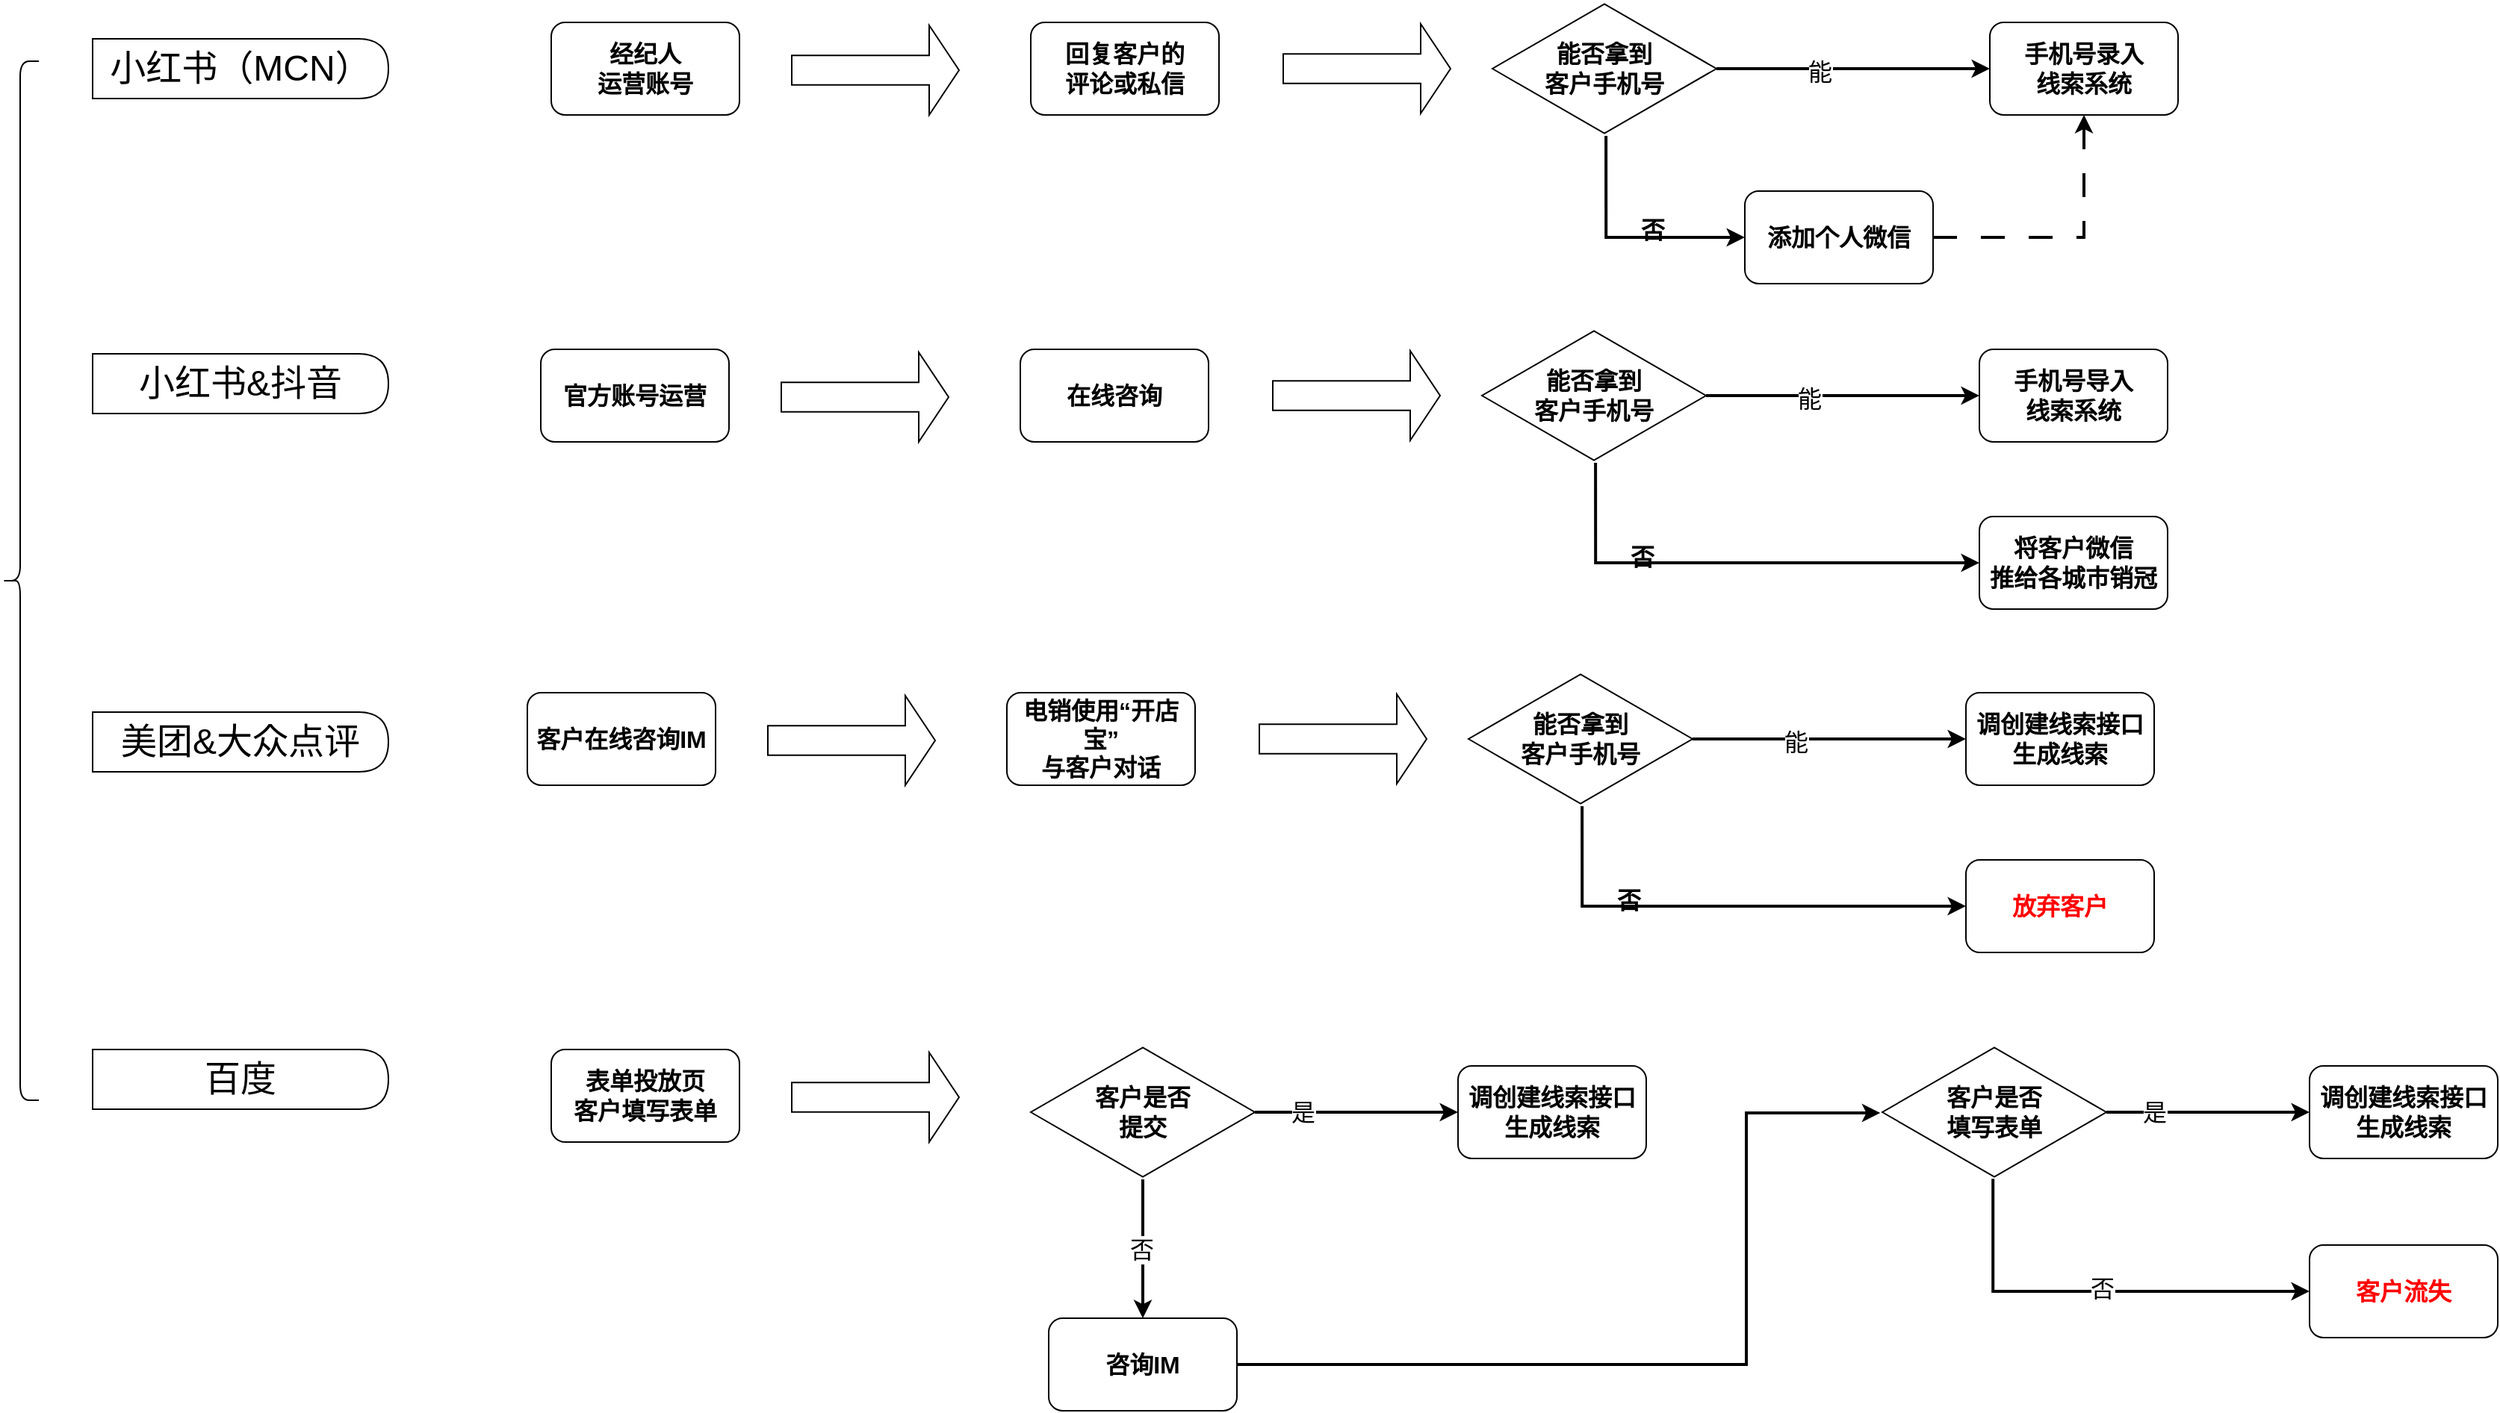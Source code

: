 <mxfile version="24.0.1" type="github">
  <diagram name="第 1 页" id="YtbkjRx7Kh_wU9H5fSuY">
    <mxGraphModel dx="3006" dy="1694" grid="0" gridSize="10" guides="1" tooltips="1" connect="1" arrows="1" fold="1" page="0" pageScale="1" pageWidth="1400" pageHeight="850" math="0" shadow="0">
      <root>
        <mxCell id="0" />
        <mxCell id="1" parent="0" />
        <mxCell id="OWkUHW18Mm1TgLvtEVSy-1" value="" style="shape=curlyBracket;whiteSpace=wrap;html=1;rounded=1;labelPosition=left;verticalLabelPosition=middle;align=right;verticalAlign=middle;" parent="1" vertex="1">
          <mxGeometry x="-756" y="17" width="25" height="696" as="geometry" />
        </mxCell>
        <mxCell id="uGtJUmB9U-1g98eG_VLh-5" value="&lt;font style=&quot;font-size: 24px;&quot;&gt;小红书（MCN）&lt;/font&gt;" style="shape=delay;whiteSpace=wrap;html=1;flipV=1;" vertex="1" parent="1">
          <mxGeometry x="-695" y="2" width="198" height="40" as="geometry" />
        </mxCell>
        <mxCell id="uGtJUmB9U-1g98eG_VLh-6" value="&lt;font style=&quot;font-size: 24px;&quot;&gt;美团&amp;amp;大众点评&lt;/font&gt;" style="shape=delay;whiteSpace=wrap;html=1;flipV=1;" vertex="1" parent="1">
          <mxGeometry x="-695" y="453" width="198" height="40" as="geometry" />
        </mxCell>
        <mxCell id="uGtJUmB9U-1g98eG_VLh-7" value="&lt;span style=&quot;font-size: 24px;&quot;&gt;百度&lt;/span&gt;" style="shape=delay;whiteSpace=wrap;html=1;flipV=1;" vertex="1" parent="1">
          <mxGeometry x="-695" y="679" width="198" height="40" as="geometry" />
        </mxCell>
        <mxCell id="uGtJUmB9U-1g98eG_VLh-8" value="&lt;font style=&quot;font-size: 24px;&quot;&gt;小红书&amp;amp;抖音&lt;/font&gt;" style="shape=delay;whiteSpace=wrap;html=1;flipV=1;" vertex="1" parent="1">
          <mxGeometry x="-695" y="213" width="198" height="40" as="geometry" />
        </mxCell>
        <mxCell id="uGtJUmB9U-1g98eG_VLh-12" value="&lt;div style=&quot;font-size: 16px;&quot;&gt;经纪人&lt;/div&gt;运营账号" style="rounded=1;whiteSpace=wrap;html=1;flipH=0;flipV=1;fontSize=16;fontStyle=1" vertex="1" parent="1">
          <mxGeometry x="-388" y="-9" width="126" height="62" as="geometry" />
        </mxCell>
        <mxCell id="uGtJUmB9U-1g98eG_VLh-13" value="回复客户的&lt;div style=&quot;font-size: 16px;&quot;&gt;评论或私信&lt;/div&gt;" style="rounded=1;whiteSpace=wrap;html=1;flipH=0;flipV=1;fontSize=16;fontStyle=1" vertex="1" parent="1">
          <mxGeometry x="-67" y="-9" width="126" height="62" as="geometry" />
        </mxCell>
        <mxCell id="uGtJUmB9U-1g98eG_VLh-22" style="edgeStyle=orthogonalEdgeStyle;rounded=0;orthogonalLoop=1;jettySize=auto;html=1;entryX=0;entryY=0.5;entryDx=0;entryDy=0;strokeWidth=2;fontStyle=1" edge="1" parent="1" source="uGtJUmB9U-1g98eG_VLh-14" target="uGtJUmB9U-1g98eG_VLh-15">
          <mxGeometry relative="1" as="geometry" />
        </mxCell>
        <mxCell id="uGtJUmB9U-1g98eG_VLh-23" value="能" style="edgeLabel;html=1;align=center;verticalAlign=middle;resizable=0;points=[];fontSize=16;" vertex="1" connectable="0" parent="uGtJUmB9U-1g98eG_VLh-22">
          <mxGeometry x="-0.246" y="-2" relative="1" as="geometry">
            <mxPoint as="offset" />
          </mxGeometry>
        </mxCell>
        <mxCell id="uGtJUmB9U-1g98eG_VLh-25" style="edgeStyle=orthogonalEdgeStyle;rounded=0;orthogonalLoop=1;jettySize=auto;html=1;exitX=0.507;exitY=0;exitDx=0;exitDy=0;exitPerimeter=0;entryX=0;entryY=0.5;entryDx=0;entryDy=0;strokeWidth=2;fontStyle=1" edge="1" parent="1" source="uGtJUmB9U-1g98eG_VLh-14" target="uGtJUmB9U-1g98eG_VLh-16">
          <mxGeometry relative="1" as="geometry" />
        </mxCell>
        <mxCell id="uGtJUmB9U-1g98eG_VLh-14" value="能否拿到&lt;div style=&quot;font-size: 16px;&quot;&gt;客户手机号&lt;/div&gt;" style="html=1;whiteSpace=wrap;aspect=fixed;shape=isoRectangle;flipH=0;flipV=1;fontSize=16;fontStyle=1" vertex="1" parent="1">
          <mxGeometry x="242" y="-23" width="150" height="90" as="geometry" />
        </mxCell>
        <mxCell id="uGtJUmB9U-1g98eG_VLh-15" value="手机号录入&lt;div style=&quot;font-size: 16px;&quot;&gt;线索系统&lt;/div&gt;" style="rounded=1;whiteSpace=wrap;html=1;flipH=0;flipV=1;fontSize=16;fontStyle=1" vertex="1" parent="1">
          <mxGeometry x="575" y="-9" width="126" height="62" as="geometry" />
        </mxCell>
        <mxCell id="uGtJUmB9U-1g98eG_VLh-27" style="edgeStyle=orthogonalEdgeStyle;rounded=0;orthogonalLoop=1;jettySize=auto;html=1;exitX=1;exitY=0.5;exitDx=0;exitDy=0;entryX=0.5;entryY=1;entryDx=0;entryDy=0;dashed=1;dashPattern=8 8;strokeWidth=2;fontStyle=1" edge="1" parent="1" source="uGtJUmB9U-1g98eG_VLh-16" target="uGtJUmB9U-1g98eG_VLh-15">
          <mxGeometry relative="1" as="geometry" />
        </mxCell>
        <mxCell id="uGtJUmB9U-1g98eG_VLh-16" value="添加个人微信" style="rounded=1;whiteSpace=wrap;html=1;fontSize=16;fontStyle=1" vertex="1" parent="1">
          <mxGeometry x="411" y="104" width="126" height="62" as="geometry" />
        </mxCell>
        <mxCell id="uGtJUmB9U-1g98eG_VLh-20" value="" style="html=1;shadow=0;dashed=0;align=center;verticalAlign=middle;shape=mxgraph.arrows2.arrow;dy=0.67;dx=20;notch=0;fontStyle=1" vertex="1" parent="1">
          <mxGeometry x="-227" y="-7" width="112" height="60" as="geometry" />
        </mxCell>
        <mxCell id="uGtJUmB9U-1g98eG_VLh-21" value="" style="html=1;shadow=0;dashed=0;align=center;verticalAlign=middle;shape=mxgraph.arrows2.arrow;dy=0.67;dx=20;notch=0;fontStyle=1" vertex="1" parent="1">
          <mxGeometry x="102" y="-8" width="112" height="60" as="geometry" />
        </mxCell>
        <mxCell id="uGtJUmB9U-1g98eG_VLh-26" value="否" style="text;html=1;align=center;verticalAlign=middle;resizable=0;points=[];autosize=1;strokeColor=none;fillColor=none;strokeWidth=2;fontSize=16;fontStyle=1" vertex="1" parent="1">
          <mxGeometry x="332" y="114" width="34" height="31" as="geometry" />
        </mxCell>
        <mxCell id="uGtJUmB9U-1g98eG_VLh-28" value="官方账号运营" style="rounded=1;whiteSpace=wrap;html=1;flipH=0;flipV=1;fontSize=16;fontStyle=1" vertex="1" parent="1">
          <mxGeometry x="-395" y="210" width="126" height="62" as="geometry" />
        </mxCell>
        <mxCell id="uGtJUmB9U-1g98eG_VLh-29" value="在线咨询" style="rounded=1;whiteSpace=wrap;html=1;flipH=0;flipV=1;fontSize=16;fontStyle=1" vertex="1" parent="1">
          <mxGeometry x="-74" y="210" width="126" height="62" as="geometry" />
        </mxCell>
        <mxCell id="uGtJUmB9U-1g98eG_VLh-30" style="edgeStyle=orthogonalEdgeStyle;rounded=0;orthogonalLoop=1;jettySize=auto;html=1;entryX=0;entryY=0.5;entryDx=0;entryDy=0;strokeWidth=2;fontStyle=1" edge="1" parent="1" source="uGtJUmB9U-1g98eG_VLh-33" target="uGtJUmB9U-1g98eG_VLh-34">
          <mxGeometry relative="1" as="geometry" />
        </mxCell>
        <mxCell id="uGtJUmB9U-1g98eG_VLh-31" value="能" style="edgeLabel;html=1;align=center;verticalAlign=middle;resizable=0;points=[];fontSize=16;" vertex="1" connectable="0" parent="uGtJUmB9U-1g98eG_VLh-30">
          <mxGeometry x="-0.246" y="-2" relative="1" as="geometry">
            <mxPoint as="offset" />
          </mxGeometry>
        </mxCell>
        <mxCell id="uGtJUmB9U-1g98eG_VLh-32" style="edgeStyle=orthogonalEdgeStyle;rounded=0;orthogonalLoop=1;jettySize=auto;html=1;exitX=0.507;exitY=0;exitDx=0;exitDy=0;exitPerimeter=0;entryX=0;entryY=0.5;entryDx=0;entryDy=0;strokeWidth=2;fontStyle=1" edge="1" parent="1" source="uGtJUmB9U-1g98eG_VLh-33" target="uGtJUmB9U-1g98eG_VLh-36">
          <mxGeometry relative="1" as="geometry" />
        </mxCell>
        <mxCell id="uGtJUmB9U-1g98eG_VLh-33" value="能否拿到&lt;div style=&quot;font-size: 16px;&quot;&gt;客户手机号&lt;/div&gt;" style="html=1;whiteSpace=wrap;aspect=fixed;shape=isoRectangle;flipH=0;flipV=1;fontSize=16;fontStyle=1" vertex="1" parent="1">
          <mxGeometry x="235" y="196" width="150" height="90" as="geometry" />
        </mxCell>
        <mxCell id="uGtJUmB9U-1g98eG_VLh-34" value="手机号导入&lt;div style=&quot;font-size: 16px;&quot;&gt;线索系统&lt;/div&gt;" style="rounded=1;whiteSpace=wrap;html=1;flipH=0;flipV=1;fontSize=16;fontStyle=1" vertex="1" parent="1">
          <mxGeometry x="568" y="210" width="126" height="62" as="geometry" />
        </mxCell>
        <mxCell id="uGtJUmB9U-1g98eG_VLh-36" value="将客户微信&lt;div style=&quot;font-size: 16px;&quot;&gt;推给各城市销冠&lt;/div&gt;" style="rounded=1;whiteSpace=wrap;html=1;fontSize=16;fontStyle=1" vertex="1" parent="1">
          <mxGeometry x="568" y="322" width="126" height="62" as="geometry" />
        </mxCell>
        <mxCell id="uGtJUmB9U-1g98eG_VLh-37" value="" style="html=1;shadow=0;dashed=0;align=center;verticalAlign=middle;shape=mxgraph.arrows2.arrow;dy=0.67;dx=20;notch=0;fontStyle=1" vertex="1" parent="1">
          <mxGeometry x="-234" y="212" width="112" height="60" as="geometry" />
        </mxCell>
        <mxCell id="uGtJUmB9U-1g98eG_VLh-38" value="" style="html=1;shadow=0;dashed=0;align=center;verticalAlign=middle;shape=mxgraph.arrows2.arrow;dy=0.67;dx=20;notch=0;fontStyle=1" vertex="1" parent="1">
          <mxGeometry x="95" y="211" width="112" height="60" as="geometry" />
        </mxCell>
        <mxCell id="uGtJUmB9U-1g98eG_VLh-39" value="否" style="text;html=1;align=center;verticalAlign=middle;resizable=0;points=[];autosize=1;strokeColor=none;fillColor=none;strokeWidth=2;fontSize=16;fontStyle=1" vertex="1" parent="1">
          <mxGeometry x="325" y="333" width="34" height="31" as="geometry" />
        </mxCell>
        <mxCell id="uGtJUmB9U-1g98eG_VLh-40" value="客户在线咨询IM" style="rounded=1;whiteSpace=wrap;html=1;flipH=0;flipV=1;fontSize=16;fontStyle=1" vertex="1" parent="1">
          <mxGeometry x="-404" y="440" width="126" height="62" as="geometry" />
        </mxCell>
        <mxCell id="uGtJUmB9U-1g98eG_VLh-41" value="电销使用“开店宝”&lt;div style=&quot;font-size: 16px;&quot;&gt;与客户对话&lt;/div&gt;" style="rounded=1;whiteSpace=wrap;html=1;flipH=0;flipV=1;fontSize=16;fontStyle=1" vertex="1" parent="1">
          <mxGeometry x="-83" y="440" width="126" height="62" as="geometry" />
        </mxCell>
        <mxCell id="uGtJUmB9U-1g98eG_VLh-42" style="edgeStyle=orthogonalEdgeStyle;rounded=0;orthogonalLoop=1;jettySize=auto;html=1;entryX=0;entryY=0.5;entryDx=0;entryDy=0;strokeWidth=2;fontSize=18;fontStyle=1" edge="1" parent="1" source="uGtJUmB9U-1g98eG_VLh-45" target="uGtJUmB9U-1g98eG_VLh-46">
          <mxGeometry relative="1" as="geometry" />
        </mxCell>
        <mxCell id="uGtJUmB9U-1g98eG_VLh-43" value="能" style="edgeLabel;html=1;align=center;verticalAlign=middle;resizable=0;points=[];fontSize=16;" vertex="1" connectable="0" parent="uGtJUmB9U-1g98eG_VLh-42">
          <mxGeometry x="-0.246" y="-2" relative="1" as="geometry">
            <mxPoint as="offset" />
          </mxGeometry>
        </mxCell>
        <mxCell id="uGtJUmB9U-1g98eG_VLh-44" style="edgeStyle=orthogonalEdgeStyle;rounded=0;orthogonalLoop=1;jettySize=auto;html=1;exitX=0.507;exitY=0;exitDx=0;exitDy=0;exitPerimeter=0;entryX=0;entryY=0.5;entryDx=0;entryDy=0;strokeWidth=2;fontStyle=1" edge="1" parent="1" source="uGtJUmB9U-1g98eG_VLh-45" target="uGtJUmB9U-1g98eG_VLh-47">
          <mxGeometry relative="1" as="geometry" />
        </mxCell>
        <mxCell id="uGtJUmB9U-1g98eG_VLh-45" value="能否拿到&lt;div style=&quot;font-size: 16px;&quot;&gt;客户手机号&lt;/div&gt;" style="html=1;whiteSpace=wrap;aspect=fixed;shape=isoRectangle;flipH=0;flipV=1;fontSize=16;fontStyle=1" vertex="1" parent="1">
          <mxGeometry x="226" y="426" width="150" height="90" as="geometry" />
        </mxCell>
        <mxCell id="uGtJUmB9U-1g98eG_VLh-46" value="调创建线索接口&lt;div style=&quot;font-size: 16px;&quot;&gt;生成线索&lt;/div&gt;" style="rounded=1;whiteSpace=wrap;html=1;flipH=0;flipV=1;fontSize=16;fontStyle=1" vertex="1" parent="1">
          <mxGeometry x="559" y="440" width="126" height="62" as="geometry" />
        </mxCell>
        <mxCell id="uGtJUmB9U-1g98eG_VLh-47" value="&lt;font color=&quot;#ff0000&quot; style=&quot;font-size: 16px;&quot;&gt;放弃客户&lt;/font&gt;" style="rounded=1;whiteSpace=wrap;html=1;fontSize=16;fontStyle=1" vertex="1" parent="1">
          <mxGeometry x="559" y="552" width="126" height="62" as="geometry" />
        </mxCell>
        <mxCell id="uGtJUmB9U-1g98eG_VLh-48" value="" style="html=1;shadow=0;dashed=0;align=center;verticalAlign=middle;shape=mxgraph.arrows2.arrow;dy=0.67;dx=20;notch=0;fontStyle=1" vertex="1" parent="1">
          <mxGeometry x="-243" y="442" width="112" height="60" as="geometry" />
        </mxCell>
        <mxCell id="uGtJUmB9U-1g98eG_VLh-49" value="" style="html=1;shadow=0;dashed=0;align=center;verticalAlign=middle;shape=mxgraph.arrows2.arrow;dy=0.67;dx=20;notch=0;fontStyle=1" vertex="1" parent="1">
          <mxGeometry x="86" y="441" width="112" height="60" as="geometry" />
        </mxCell>
        <mxCell id="uGtJUmB9U-1g98eG_VLh-50" value="否" style="text;html=1;align=center;verticalAlign=middle;resizable=0;points=[];autosize=1;strokeColor=none;fillColor=none;strokeWidth=2;fontSize=16;fontStyle=1" vertex="1" parent="1">
          <mxGeometry x="316" y="563" width="34" height="31" as="geometry" />
        </mxCell>
        <mxCell id="uGtJUmB9U-1g98eG_VLh-54" value="表单投放页&lt;div&gt;客户填写表单&lt;/div&gt;" style="rounded=1;whiteSpace=wrap;html=1;flipH=0;flipV=1;fontSize=16;fontStyle=1" vertex="1" parent="1">
          <mxGeometry x="-388" y="679" width="126" height="62" as="geometry" />
        </mxCell>
        <mxCell id="uGtJUmB9U-1g98eG_VLh-62" value="" style="html=1;shadow=0;dashed=0;align=center;verticalAlign=middle;shape=mxgraph.arrows2.arrow;dy=0.67;dx=20;notch=0;fontStyle=1" vertex="1" parent="1">
          <mxGeometry x="-227" y="681" width="112" height="60" as="geometry" />
        </mxCell>
        <mxCell id="uGtJUmB9U-1g98eG_VLh-67" style="edgeStyle=orthogonalEdgeStyle;rounded=0;orthogonalLoop=1;jettySize=auto;html=1;strokeWidth=2;fontSize=19;fontStyle=1" edge="1" parent="1" source="uGtJUmB9U-1g98eG_VLh-65" target="uGtJUmB9U-1g98eG_VLh-66">
          <mxGeometry relative="1" as="geometry" />
        </mxCell>
        <mxCell id="uGtJUmB9U-1g98eG_VLh-68" value="是" style="edgeLabel;html=1;align=center;verticalAlign=middle;resizable=0;points=[];fontSize=16;" vertex="1" connectable="0" parent="uGtJUmB9U-1g98eG_VLh-67">
          <mxGeometry x="-0.534" relative="1" as="geometry">
            <mxPoint as="offset" />
          </mxGeometry>
        </mxCell>
        <mxCell id="uGtJUmB9U-1g98eG_VLh-77" style="edgeStyle=orthogonalEdgeStyle;rounded=0;orthogonalLoop=1;jettySize=auto;html=1;strokeWidth=2;fontSize=18;fontStyle=1" edge="1" parent="1" source="uGtJUmB9U-1g98eG_VLh-65" target="uGtJUmB9U-1g98eG_VLh-69">
          <mxGeometry relative="1" as="geometry" />
        </mxCell>
        <mxCell id="uGtJUmB9U-1g98eG_VLh-80" value="否" style="edgeLabel;html=1;align=center;verticalAlign=middle;resizable=0;points=[];fontSize=16;" vertex="1" connectable="0" parent="uGtJUmB9U-1g98eG_VLh-77">
          <mxGeometry x="0.012" y="-1" relative="1" as="geometry">
            <mxPoint as="offset" />
          </mxGeometry>
        </mxCell>
        <mxCell id="uGtJUmB9U-1g98eG_VLh-65" value="客户是否&lt;div&gt;提交&lt;/div&gt;" style="html=1;whiteSpace=wrap;aspect=fixed;shape=isoRectangle;flipH=0;flipV=1;fontSize=16;fontStyle=1" vertex="1" parent="1">
          <mxGeometry x="-67" y="676" width="150" height="90" as="geometry" />
        </mxCell>
        <mxCell id="uGtJUmB9U-1g98eG_VLh-66" value="调创建线索接口&lt;div style=&quot;font-size: 16px;&quot;&gt;生成线索&lt;/div&gt;" style="rounded=1;whiteSpace=wrap;html=1;flipH=0;flipV=1;fontSize=16;fontStyle=1" vertex="1" parent="1">
          <mxGeometry x="219" y="690" width="126" height="62" as="geometry" />
        </mxCell>
        <mxCell id="uGtJUmB9U-1g98eG_VLh-69" value="咨询IM" style="rounded=1;whiteSpace=wrap;html=1;flipH=0;flipV=1;fontSize=16;fontStyle=1" vertex="1" parent="1">
          <mxGeometry x="-55" y="859" width="126" height="62" as="geometry" />
        </mxCell>
        <mxCell id="uGtJUmB9U-1g98eG_VLh-70" style="edgeStyle=orthogonalEdgeStyle;rounded=0;orthogonalLoop=1;jettySize=auto;html=1;strokeWidth=2;fontSize=18;fontStyle=1" edge="1" parent="1" source="uGtJUmB9U-1g98eG_VLh-72" target="uGtJUmB9U-1g98eG_VLh-73">
          <mxGeometry relative="1" as="geometry" />
        </mxCell>
        <mxCell id="uGtJUmB9U-1g98eG_VLh-71" value="是" style="edgeLabel;html=1;align=center;verticalAlign=middle;resizable=0;points=[];fontSize=16;" vertex="1" connectable="0" parent="uGtJUmB9U-1g98eG_VLh-70">
          <mxGeometry x="-0.534" relative="1" as="geometry">
            <mxPoint as="offset" />
          </mxGeometry>
        </mxCell>
        <mxCell id="uGtJUmB9U-1g98eG_VLh-78" style="edgeStyle=orthogonalEdgeStyle;rounded=0;orthogonalLoop=1;jettySize=auto;html=1;entryX=0;entryY=0.5;entryDx=0;entryDy=0;exitX=0.494;exitY=0.004;exitDx=0;exitDy=0;exitPerimeter=0;strokeWidth=2;fontSize=18;fontStyle=1" edge="1" parent="1" source="uGtJUmB9U-1g98eG_VLh-72" target="uGtJUmB9U-1g98eG_VLh-74">
          <mxGeometry relative="1" as="geometry" />
        </mxCell>
        <mxCell id="uGtJUmB9U-1g98eG_VLh-79" value="否" style="edgeLabel;html=1;align=center;verticalAlign=middle;resizable=0;points=[];fontSize=16;" vertex="1" connectable="0" parent="uGtJUmB9U-1g98eG_VLh-78">
          <mxGeometry x="0.029" y="2" relative="1" as="geometry">
            <mxPoint as="offset" />
          </mxGeometry>
        </mxCell>
        <mxCell id="uGtJUmB9U-1g98eG_VLh-72" value="客户是否&lt;div&gt;填写表单&lt;/div&gt;" style="html=1;whiteSpace=wrap;aspect=fixed;shape=isoRectangle;flipH=0;flipV=1;fontSize=16;fontStyle=1" vertex="1" parent="1">
          <mxGeometry x="503" y="676" width="150" height="90" as="geometry" />
        </mxCell>
        <mxCell id="uGtJUmB9U-1g98eG_VLh-73" value="调创建线索接口&lt;div style=&quot;font-size: 16px;&quot;&gt;生成线索&lt;/div&gt;" style="rounded=1;whiteSpace=wrap;html=1;flipH=0;flipV=1;fontSize=16;fontStyle=1" vertex="1" parent="1">
          <mxGeometry x="789" y="690" width="126" height="62" as="geometry" />
        </mxCell>
        <mxCell id="uGtJUmB9U-1g98eG_VLh-74" value="&lt;font color=&quot;#ff0000&quot; style=&quot;font-size: 16px;&quot;&gt;客户流失&lt;/font&gt;" style="rounded=1;whiteSpace=wrap;html=1;fontSize=16;fontStyle=1" vertex="1" parent="1">
          <mxGeometry x="789" y="810" width="126" height="62" as="geometry" />
        </mxCell>
        <mxCell id="uGtJUmB9U-1g98eG_VLh-83" style="edgeStyle=orthogonalEdgeStyle;rounded=0;orthogonalLoop=1;jettySize=auto;html=1;exitX=1;exitY=0.5;exitDx=0;exitDy=0;entryX=-0.009;entryY=0.495;entryDx=0;entryDy=0;entryPerimeter=0;strokeWidth=2;" edge="1" parent="1" source="uGtJUmB9U-1g98eG_VLh-69" target="uGtJUmB9U-1g98eG_VLh-72">
          <mxGeometry relative="1" as="geometry">
            <Array as="points">
              <mxPoint x="412" y="890" />
              <mxPoint x="412" y="721" />
            </Array>
          </mxGeometry>
        </mxCell>
      </root>
    </mxGraphModel>
  </diagram>
</mxfile>
